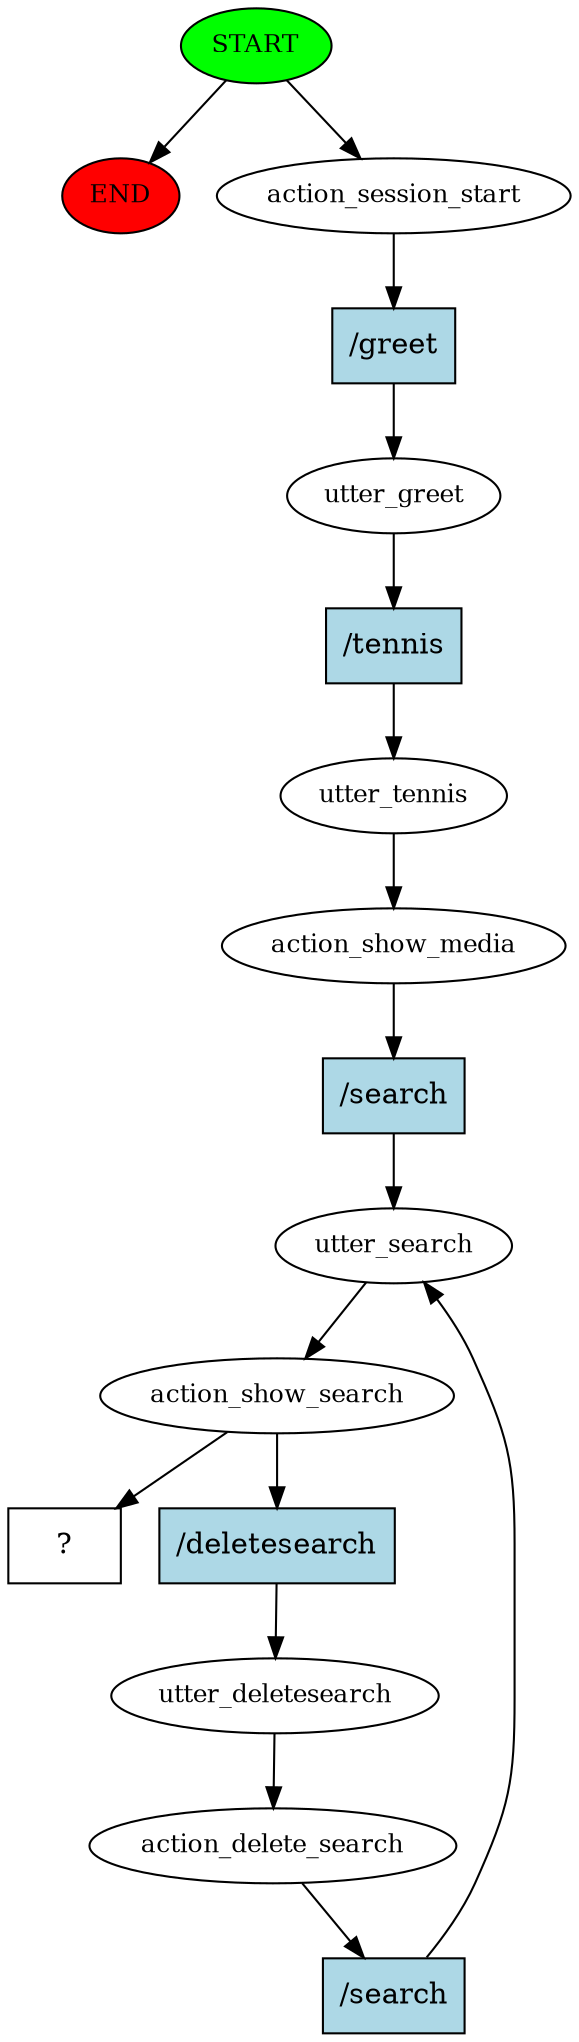 digraph  {
0 [class="start active", fillcolor=green, fontsize=12, label=START, style=filled];
"-1" [class=end, fillcolor=red, fontsize=12, label=END, style=filled];
1 [class=active, fontsize=12, label=action_session_start];
2 [class=active, fontsize=12, label=utter_greet];
3 [class=active, fontsize=12, label=utter_tennis];
4 [class=active, fontsize=12, label=action_show_media];
5 [class=active, fontsize=12, label=utter_search];
6 [class=active, fontsize=12, label=action_show_search];
7 [class=active, fontsize=12, label=utter_deletesearch];
8 [class=active, fontsize=12, label=action_delete_search];
11 [class="intent dashed active", label="  ?  ", shape=rect];
12 [class="intent active", fillcolor=lightblue, label="/greet", shape=rect, style=filled];
13 [class="intent active", fillcolor=lightblue, label="/tennis", shape=rect, style=filled];
14 [class="intent active", fillcolor=lightblue, label="/search", shape=rect, style=filled];
15 [class="intent active", fillcolor=lightblue, label="/deletesearch", shape=rect, style=filled];
16 [class="intent active", fillcolor=lightblue, label="/search", shape=rect, style=filled];
0 -> "-1"  [class="", key=NONE, label=""];
0 -> 1  [class=active, key=NONE, label=""];
1 -> 12  [class=active, key=0];
2 -> 13  [class=active, key=0];
3 -> 4  [class=active, key=NONE, label=""];
4 -> 14  [class=active, key=0];
5 -> 6  [class=active, key=NONE, label=""];
6 -> 11  [class=active, key=NONE, label=""];
6 -> 15  [class=active, key=0];
7 -> 8  [class=active, key=NONE, label=""];
8 -> 16  [class=active, key=0];
12 -> 2  [class=active, key=0];
13 -> 3  [class=active, key=0];
14 -> 5  [class=active, key=0];
15 -> 7  [class=active, key=0];
16 -> 5  [class=active, key=0];
}
